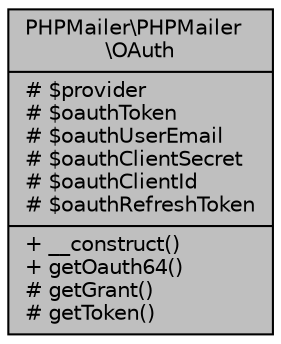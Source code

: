 digraph "PHPMailer\PHPMailer\OAuth"
{
 // LATEX_PDF_SIZE
  edge [fontname="Helvetica",fontsize="10",labelfontname="Helvetica",labelfontsize="10"];
  node [fontname="Helvetica",fontsize="10",shape=record];
  Node1 [label="{PHPMailer\\PHPMailer\l\\OAuth\n|# $provider\l# $oauthToken\l# $oauthUserEmail\l# $oauthClientSecret\l# $oauthClientId\l# $oauthRefreshToken\l|+ __construct()\l+ getOauth64()\l# getGrant()\l# getToken()\l}",height=0.2,width=0.4,color="black", fillcolor="grey75", style="filled", fontcolor="black",tooltip=" "];
}
